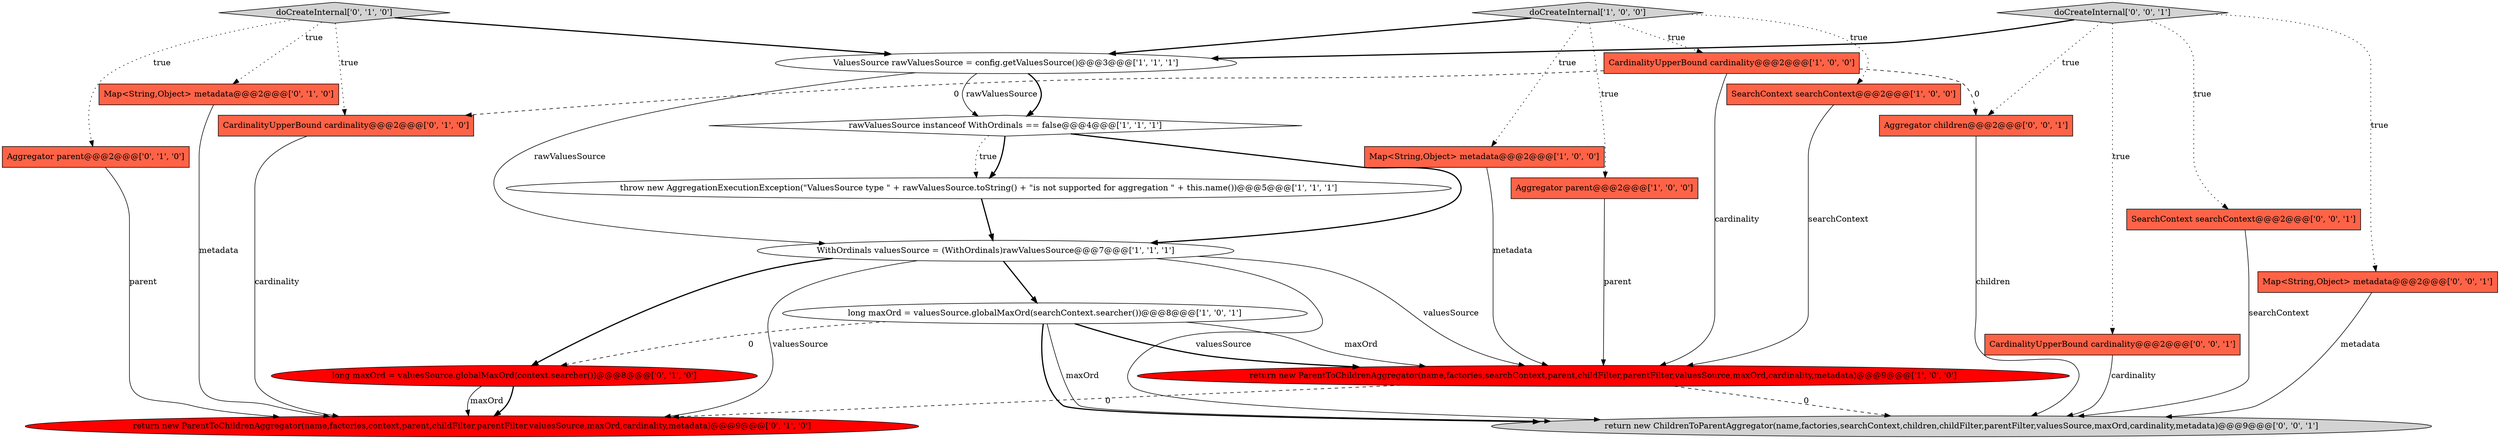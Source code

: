 digraph {
2 [style = filled, label = "doCreateInternal['1', '0', '0']", fillcolor = lightgray, shape = diamond image = "AAA0AAABBB1BBB"];
16 [style = filled, label = "CardinalityUpperBound cardinality@@@2@@@['0', '1', '0']", fillcolor = tomato, shape = box image = "AAA1AAABBB2BBB"];
8 [style = filled, label = "ValuesSource rawValuesSource = config.getValuesSource()@@@3@@@['1', '1', '1']", fillcolor = white, shape = ellipse image = "AAA0AAABBB1BBB"];
18 [style = filled, label = "SearchContext searchContext@@@2@@@['0', '0', '1']", fillcolor = tomato, shape = box image = "AAA0AAABBB3BBB"];
11 [style = filled, label = "doCreateInternal['0', '1', '0']", fillcolor = lightgray, shape = diamond image = "AAA0AAABBB2BBB"];
3 [style = filled, label = "SearchContext searchContext@@@2@@@['1', '0', '0']", fillcolor = tomato, shape = box image = "AAA0AAABBB1BBB"];
6 [style = filled, label = "Map<String,Object> metadata@@@2@@@['1', '0', '0']", fillcolor = tomato, shape = box image = "AAA0AAABBB1BBB"];
7 [style = filled, label = "Aggregator parent@@@2@@@['1', '0', '0']", fillcolor = tomato, shape = box image = "AAA0AAABBB1BBB"];
21 [style = filled, label = "Map<String,Object> metadata@@@2@@@['0', '0', '1']", fillcolor = tomato, shape = box image = "AAA0AAABBB3BBB"];
19 [style = filled, label = "CardinalityUpperBound cardinality@@@2@@@['0', '0', '1']", fillcolor = tomato, shape = box image = "AAA0AAABBB3BBB"];
12 [style = filled, label = "return new ParentToChildrenAggregator(name,factories,context,parent,childFilter,parentFilter,valuesSource,maxOrd,cardinality,metadata)@@@9@@@['0', '1', '0']", fillcolor = red, shape = ellipse image = "AAA1AAABBB2BBB"];
9 [style = filled, label = "long maxOrd = valuesSource.globalMaxOrd(searchContext.searcher())@@@8@@@['1', '0', '1']", fillcolor = white, shape = ellipse image = "AAA0AAABBB1BBB"];
15 [style = filled, label = "long maxOrd = valuesSource.globalMaxOrd(context.searcher())@@@8@@@['0', '1', '0']", fillcolor = red, shape = ellipse image = "AAA1AAABBB2BBB"];
1 [style = filled, label = "WithOrdinals valuesSource = (WithOrdinals)rawValuesSource@@@7@@@['1', '1', '1']", fillcolor = white, shape = ellipse image = "AAA0AAABBB1BBB"];
4 [style = filled, label = "rawValuesSource instanceof WithOrdinals == false@@@4@@@['1', '1', '1']", fillcolor = white, shape = diamond image = "AAA0AAABBB1BBB"];
0 [style = filled, label = "throw new AggregationExecutionException(\"ValuesSource type \" + rawValuesSource.toString() + \"is not supported for aggregation \" + this.name())@@@5@@@['1', '1', '1']", fillcolor = white, shape = ellipse image = "AAA0AAABBB1BBB"];
17 [style = filled, label = "doCreateInternal['0', '0', '1']", fillcolor = lightgray, shape = diamond image = "AAA0AAABBB3BBB"];
5 [style = filled, label = "return new ParentToChildrenAggregator(name,factories,searchContext,parent,childFilter,parentFilter,valuesSource,maxOrd,cardinality,metadata)@@@9@@@['1', '0', '0']", fillcolor = red, shape = ellipse image = "AAA1AAABBB1BBB"];
14 [style = filled, label = "Map<String,Object> metadata@@@2@@@['0', '1', '0']", fillcolor = tomato, shape = box image = "AAA0AAABBB2BBB"];
13 [style = filled, label = "Aggregator parent@@@2@@@['0', '1', '0']", fillcolor = tomato, shape = box image = "AAA0AAABBB2BBB"];
20 [style = filled, label = "return new ChildrenToParentAggregator(name,factories,searchContext,children,childFilter,parentFilter,valuesSource,maxOrd,cardinality,metadata)@@@9@@@['0', '0', '1']", fillcolor = lightgray, shape = ellipse image = "AAA0AAABBB3BBB"];
22 [style = filled, label = "Aggregator children@@@2@@@['0', '0', '1']", fillcolor = tomato, shape = box image = "AAA0AAABBB3BBB"];
10 [style = filled, label = "CardinalityUpperBound cardinality@@@2@@@['1', '0', '0']", fillcolor = tomato, shape = box image = "AAA1AAABBB1BBB"];
2->3 [style = dotted, label="true"];
8->4 [style = solid, label="rawValuesSource"];
8->1 [style = solid, label="rawValuesSource"];
17->8 [style = bold, label=""];
5->12 [style = dashed, label="0"];
17->18 [style = dotted, label="true"];
1->5 [style = solid, label="valuesSource"];
9->5 [style = solid, label="maxOrd"];
10->5 [style = solid, label="cardinality"];
1->15 [style = bold, label=""];
4->0 [style = dotted, label="true"];
11->14 [style = dotted, label="true"];
22->20 [style = solid, label="children"];
3->5 [style = solid, label="searchContext"];
9->20 [style = bold, label=""];
11->13 [style = dotted, label="true"];
10->22 [style = dashed, label="0"];
16->12 [style = solid, label="cardinality"];
18->20 [style = solid, label="searchContext"];
1->9 [style = bold, label=""];
4->0 [style = bold, label=""];
1->20 [style = solid, label="valuesSource"];
5->20 [style = dashed, label="0"];
21->20 [style = solid, label="metadata"];
13->12 [style = solid, label="parent"];
19->20 [style = solid, label="cardinality"];
9->15 [style = dashed, label="0"];
2->6 [style = dotted, label="true"];
14->12 [style = solid, label="metadata"];
0->1 [style = bold, label=""];
9->20 [style = solid, label="maxOrd"];
2->7 [style = dotted, label="true"];
6->5 [style = solid, label="metadata"];
17->19 [style = dotted, label="true"];
9->5 [style = bold, label=""];
11->16 [style = dotted, label="true"];
11->8 [style = bold, label=""];
17->22 [style = dotted, label="true"];
4->1 [style = bold, label=""];
15->12 [style = bold, label=""];
10->16 [style = dashed, label="0"];
8->4 [style = bold, label=""];
1->12 [style = solid, label="valuesSource"];
17->21 [style = dotted, label="true"];
7->5 [style = solid, label="parent"];
2->8 [style = bold, label=""];
2->10 [style = dotted, label="true"];
15->12 [style = solid, label="maxOrd"];
}
